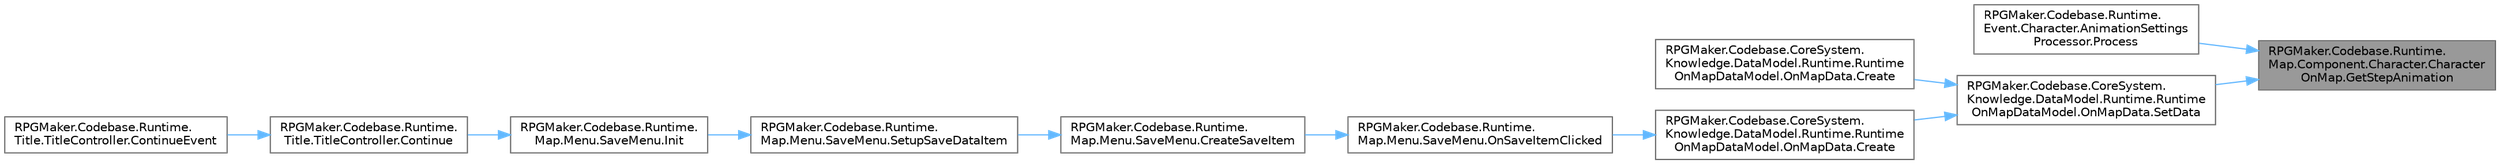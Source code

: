 digraph "RPGMaker.Codebase.Runtime.Map.Component.Character.CharacterOnMap.GetStepAnimation"
{
 // LATEX_PDF_SIZE
  bgcolor="transparent";
  edge [fontname=Helvetica,fontsize=10,labelfontname=Helvetica,labelfontsize=10];
  node [fontname=Helvetica,fontsize=10,shape=box,height=0.2,width=0.4];
  rankdir="RL";
  Node1 [id="Node000001",label="RPGMaker.Codebase.Runtime.\lMap.Component.Character.Character\lOnMap.GetStepAnimation",height=0.2,width=0.4,color="gray40", fillcolor="grey60", style="filled", fontcolor="black",tooltip=" "];
  Node1 -> Node2 [id="edge1_Node000001_Node000002",dir="back",color="steelblue1",style="solid",tooltip=" "];
  Node2 [id="Node000002",label="RPGMaker.Codebase.Runtime.\lEvent.Character.AnimationSettings\lProcessor.Process",height=0.2,width=0.4,color="grey40", fillcolor="white", style="filled",URL="$d8/d59/class_r_p_g_maker_1_1_codebase_1_1_runtime_1_1_event_1_1_character_1_1_animation_settings_processor.html#afc2d7fd3455f0d8ffd77b23e63ad988b",tooltip="イベント実行処理"];
  Node1 -> Node3 [id="edge2_Node000001_Node000003",dir="back",color="steelblue1",style="solid",tooltip=" "];
  Node3 [id="Node000003",label="RPGMaker.Codebase.CoreSystem.\lKnowledge.DataModel.Runtime.Runtime\lOnMapDataModel.OnMapData.SetData",height=0.2,width=0.4,color="grey40", fillcolor="white", style="filled",URL="$d3/d96/class_r_p_g_maker_1_1_codebase_1_1_core_system_1_1_knowledge_1_1_data_model_1_1_runtime_1_1_runt6baaecd67e864d52b3e3fde9d4ca6c01.html#a6b5be45f541c0b3bcc858af89243385c",tooltip="😁 データ設定"];
  Node3 -> Node4 [id="edge3_Node000003_Node000004",dir="back",color="steelblue1",style="solid",tooltip=" "];
  Node4 [id="Node000004",label="RPGMaker.Codebase.CoreSystem.\lKnowledge.DataModel.Runtime.Runtime\lOnMapDataModel.OnMapData.Create",height=0.2,width=0.4,color="grey40", fillcolor="white", style="filled",URL="$d3/d96/class_r_p_g_maker_1_1_codebase_1_1_core_system_1_1_knowledge_1_1_data_model_1_1_runtime_1_1_runt6baaecd67e864d52b3e3fde9d4ca6c01.html#ad1b6231424d76373e236815126dcfb87",tooltip="😁 作成"];
  Node3 -> Node5 [id="edge4_Node000003_Node000005",dir="back",color="steelblue1",style="solid",tooltip=" "];
  Node5 [id="Node000005",label="RPGMaker.Codebase.CoreSystem.\lKnowledge.DataModel.Runtime.Runtime\lOnMapDataModel.OnMapData.Create",height=0.2,width=0.4,color="grey40", fillcolor="white", style="filled",URL="$d3/d96/class_r_p_g_maker_1_1_codebase_1_1_core_system_1_1_knowledge_1_1_data_model_1_1_runtime_1_1_runt6baaecd67e864d52b3e3fde9d4ca6c01.html#abb4e8c2f41d3abafc3f7a41b712a1f69",tooltip="😁 作成"];
  Node5 -> Node6 [id="edge5_Node000005_Node000006",dir="back",color="steelblue1",style="solid",tooltip=" "];
  Node6 [id="Node000006",label="RPGMaker.Codebase.Runtime.\lMap.Menu.SaveMenu.OnSaveItemClicked",height=0.2,width=0.4,color="grey40", fillcolor="white", style="filled",URL="$dc/dd1/class_r_p_g_maker_1_1_codebase_1_1_runtime_1_1_map_1_1_menu_1_1_save_menu.html#afa35060e6bf300ed4abee7884ae5b4e6",tooltip="セーブデータ項目をクリックした際に呼び出すコールバック"];
  Node6 -> Node7 [id="edge6_Node000006_Node000007",dir="back",color="steelblue1",style="solid",tooltip=" "];
  Node7 [id="Node000007",label="RPGMaker.Codebase.Runtime.\lMap.Menu.SaveMenu.CreateSaveItem",height=0.2,width=0.4,color="grey40", fillcolor="white", style="filled",URL="$dc/dd1/class_r_p_g_maker_1_1_codebase_1_1_runtime_1_1_map_1_1_menu_1_1_save_menu.html#a3ade3cc9b5c2e918e944e906b9aa89fa",tooltip="セーブデータ項目の作成"];
  Node7 -> Node8 [id="edge7_Node000007_Node000008",dir="back",color="steelblue1",style="solid",tooltip=" "];
  Node8 [id="Node000008",label="RPGMaker.Codebase.Runtime.\lMap.Menu.SaveMenu.SetupSaveDataItem",height=0.2,width=0.4,color="grey40", fillcolor="white", style="filled",URL="$dc/dd1/class_r_p_g_maker_1_1_codebase_1_1_runtime_1_1_map_1_1_menu_1_1_save_menu.html#ae646bacc545c1db28ba997265ac6ba8f",tooltip="セーブデータの配置"];
  Node8 -> Node9 [id="edge8_Node000008_Node000009",dir="back",color="steelblue1",style="solid",tooltip=" "];
  Node9 [id="Node000009",label="RPGMaker.Codebase.Runtime.\lMap.Menu.SaveMenu.Init",height=0.2,width=0.4,color="grey40", fillcolor="white", style="filled",URL="$dc/dd1/class_r_p_g_maker_1_1_codebase_1_1_runtime_1_1_map_1_1_menu_1_1_save_menu.html#a2750d05aca07b04211daaa900c164d58",tooltip=" "];
  Node9 -> Node10 [id="edge9_Node000009_Node000010",dir="back",color="steelblue1",style="solid",tooltip=" "];
  Node10 [id="Node000010",label="RPGMaker.Codebase.Runtime.\lTitle.TitleController.Continue",height=0.2,width=0.4,color="grey40", fillcolor="white", style="filled",URL="$df/d94/class_r_p_g_maker_1_1_codebase_1_1_runtime_1_1_title_1_1_title_controller.html#a718c7dc01963e22713b0af685e67e28d",tooltip="セーブ画面を開く。ロード可能なセーブデータが無い場合はブザーを鳴らす。"];
  Node10 -> Node11 [id="edge10_Node000010_Node000011",dir="back",color="steelblue1",style="solid",tooltip=" "];
  Node11 [id="Node000011",label="RPGMaker.Codebase.Runtime.\lTitle.TitleController.ContinueEvent",height=0.2,width=0.4,color="grey40", fillcolor="white", style="filled",URL="$df/d94/class_r_p_g_maker_1_1_codebase_1_1_runtime_1_1_title_1_1_title_controller.html#a888d1cf5956bfdc0564890efcbdb0929",tooltip="コンテニュー"];
}
